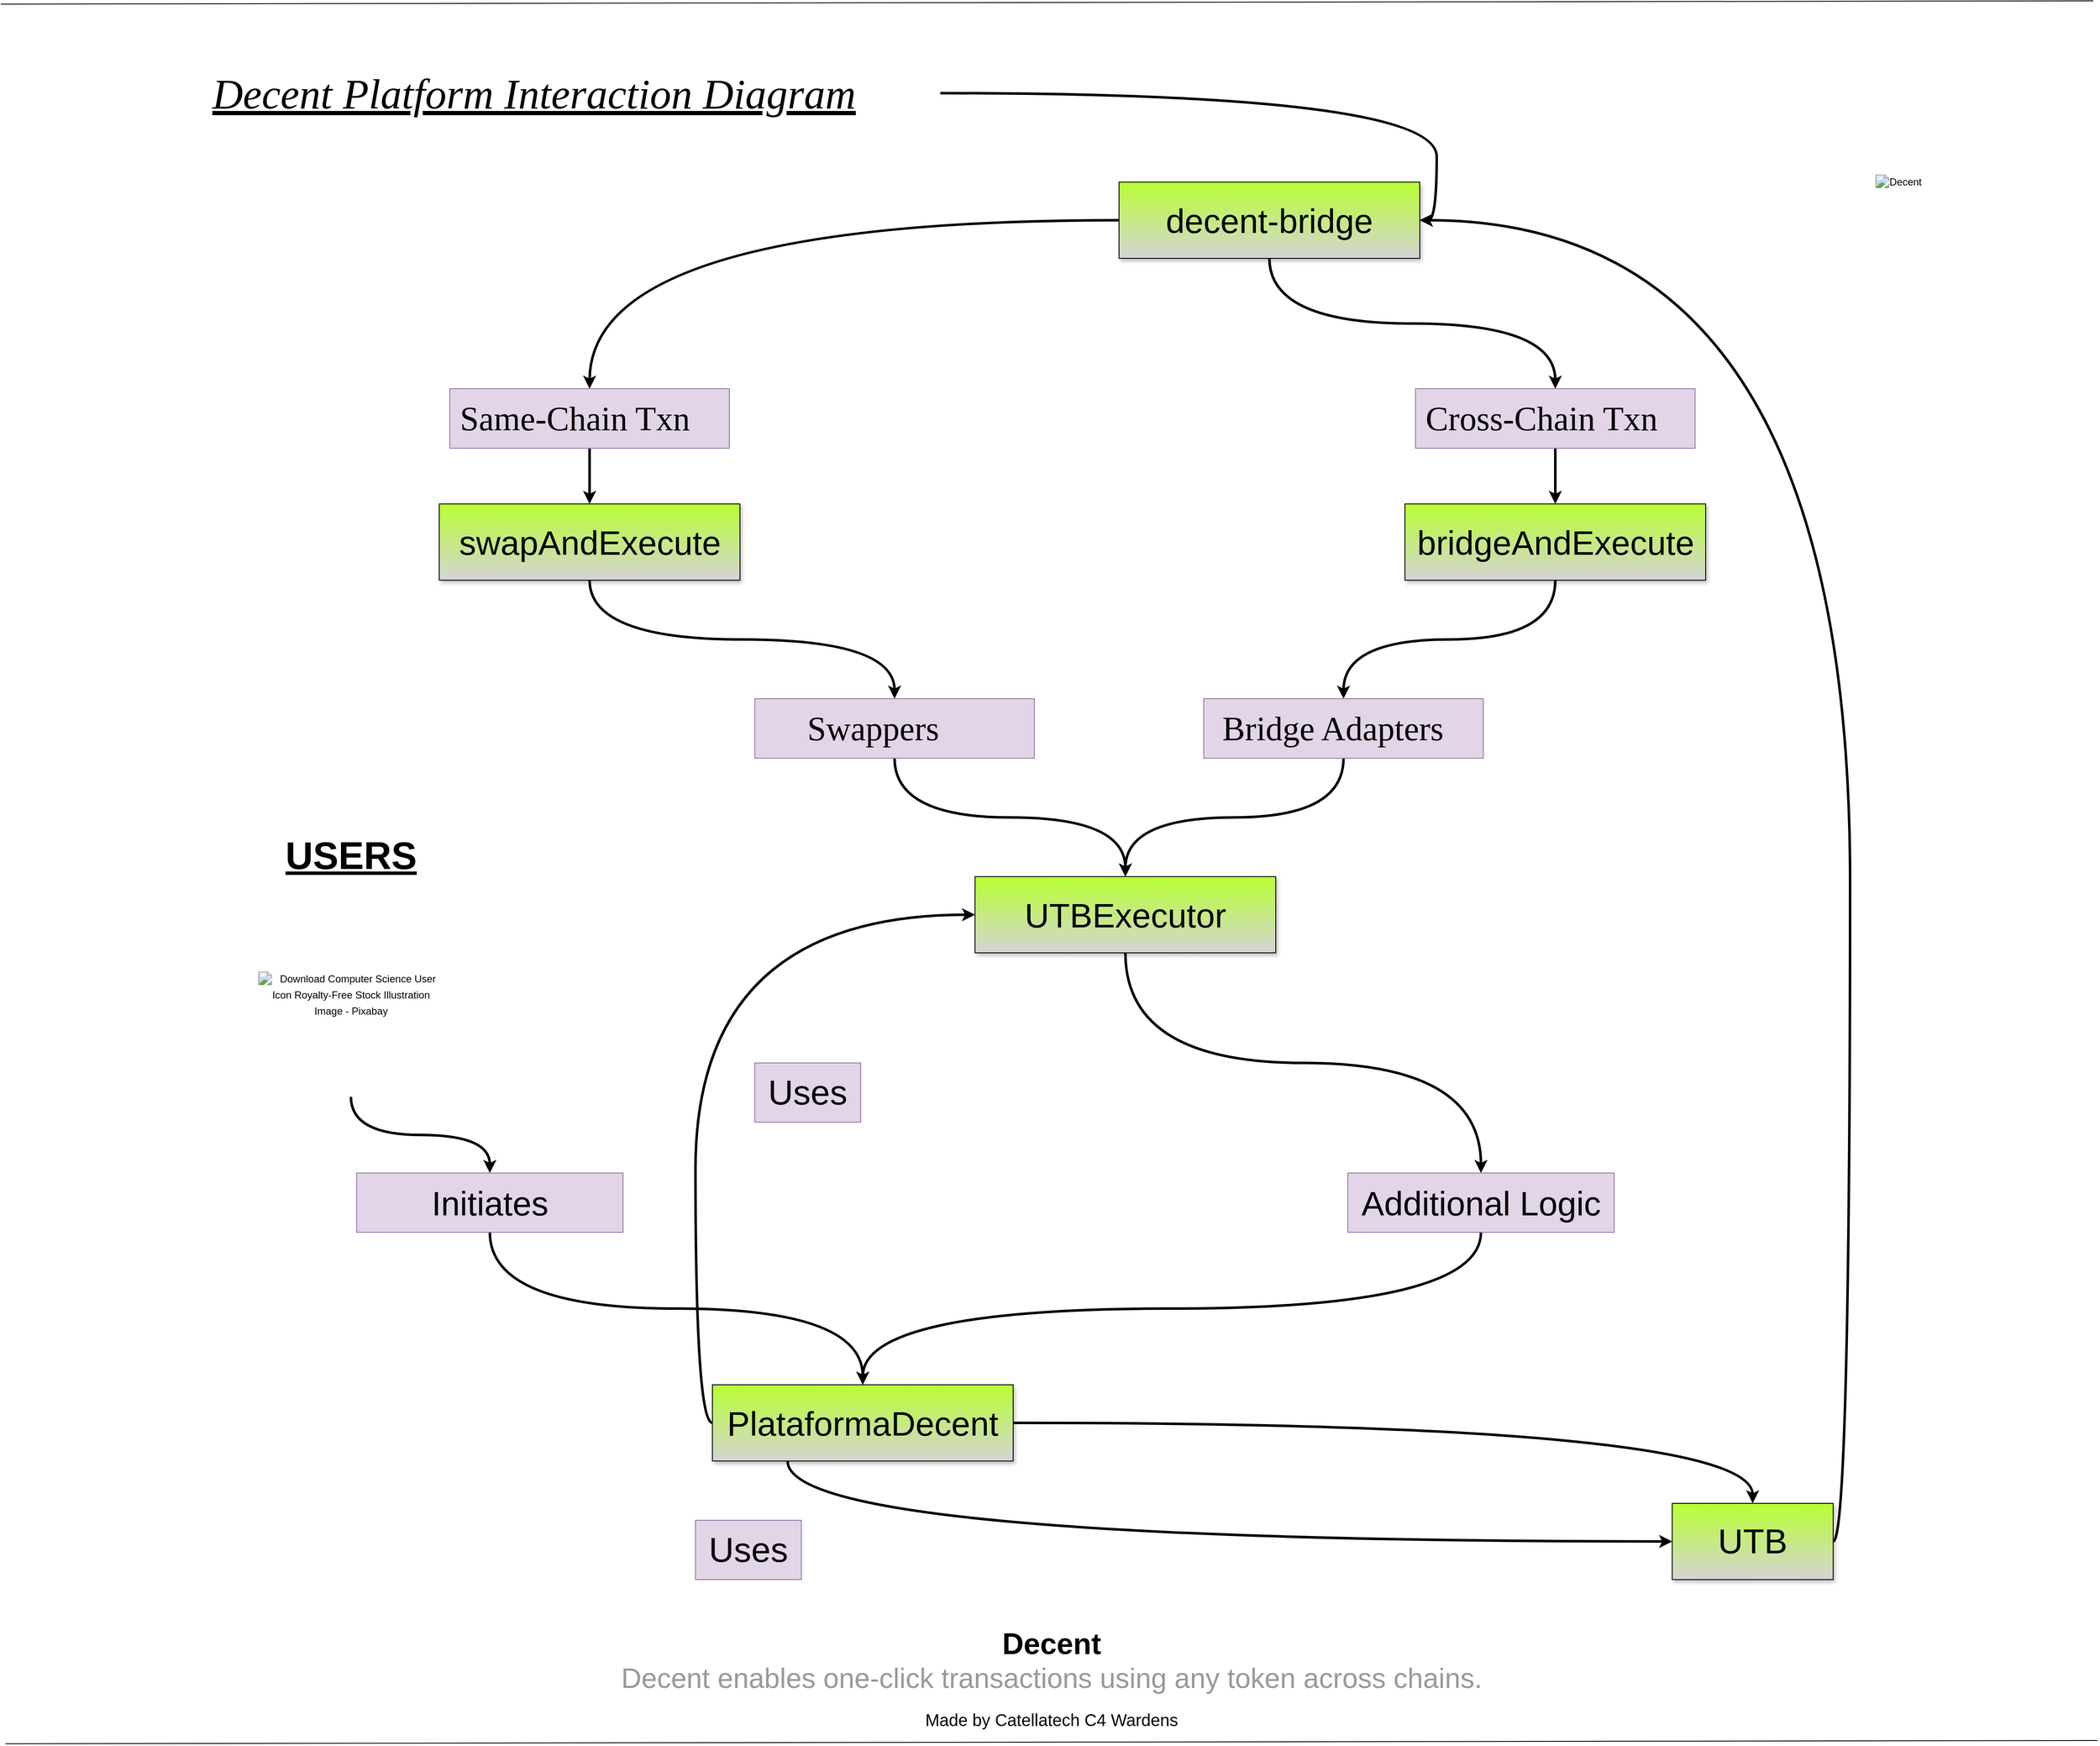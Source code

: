 <mxfile version="22.1.21" type="github">
  <diagram name="Página-1" id="PxZYrPaqiN6KwEoXF8KT">
    <mxGraphModel dx="2647" dy="1447" grid="1" gridSize="10" guides="1" tooltips="1" connect="1" arrows="1" fold="1" page="1" pageScale="1" pageWidth="827" pageHeight="1169" math="0" shadow="0">
      <root>
        <mxCell id="0" />
        <mxCell id="1" parent="0" />
        <mxCell id="PoxXWch9pccTHgpBu8H4-86" style="edgeStyle=orthogonalEdgeStyle;rounded=0;orthogonalLoop=1;jettySize=auto;html=1;exitX=1;exitY=0.5;exitDx=0;exitDy=0;entryX=1;entryY=0.5;entryDx=0;entryDy=0;fontFamily=Tahoma;fontSize=11;fontColor=default;curved=1;strokeWidth=3;" edge="1" parent="1" source="PoxXWch9pccTHgpBu8H4-3" target="PoxXWch9pccTHgpBu8H4-7">
          <mxGeometry relative="1" as="geometry" />
        </mxCell>
        <mxCell id="PoxXWch9pccTHgpBu8H4-3" value="&lt;font style=&quot;&quot;&gt;&lt;font color=&quot;#000000&quot; face=&quot;Verdana&quot; style=&quot;font-size: 50px;&quot;&gt;&lt;i&gt;&lt;u&gt;Decent Platform Interaction Diagram&lt;/u&gt;&lt;/i&gt;&lt;/font&gt;&lt;br&gt;&lt;/font&gt;" style="text;html=1;strokeColor=none;fillColor=none;align=center;verticalAlign=middle;whiteSpace=wrap;rounded=0;fontColor=#2B2B2B;" vertex="1" parent="1">
          <mxGeometry x="150" y="130" width="959" height="70" as="geometry" />
        </mxCell>
        <mxCell id="PoxXWch9pccTHgpBu8H4-4" value="" style="endArrow=none;html=1;rounded=0;" edge="1" parent="1">
          <mxGeometry relative="1" as="geometry">
            <mxPoint y="59.87" as="sourcePoint" />
            <mxPoint x="2470" y="56" as="targetPoint" />
          </mxGeometry>
        </mxCell>
        <mxCell id="PoxXWch9pccTHgpBu8H4-5" value="" style="resizable=0;html=1;whiteSpace=wrap;align=right;verticalAlign=bottom;" connectable="0" vertex="1" parent="PoxXWch9pccTHgpBu8H4-4">
          <mxGeometry x="1" relative="1" as="geometry" />
        </mxCell>
        <mxCell id="PoxXWch9pccTHgpBu8H4-88" style="edgeStyle=orthogonalEdgeStyle;shape=connector;curved=1;rounded=0;orthogonalLoop=1;jettySize=auto;html=1;exitX=0;exitY=0.5;exitDx=0;exitDy=0;entryX=0.5;entryY=0;entryDx=0;entryDy=0;labelBackgroundColor=default;strokeColor=default;strokeWidth=3;align=center;verticalAlign=middle;fontFamily=Tahoma;fontSize=11;fontColor=default;endArrow=classic;" edge="1" parent="1" source="PoxXWch9pccTHgpBu8H4-7" target="PoxXWch9pccTHgpBu8H4-10">
          <mxGeometry relative="1" as="geometry" />
        </mxCell>
        <mxCell id="PoxXWch9pccTHgpBu8H4-89" style="edgeStyle=orthogonalEdgeStyle;shape=connector;curved=1;rounded=0;orthogonalLoop=1;jettySize=auto;html=1;exitX=0.5;exitY=1;exitDx=0;exitDy=0;entryX=0.5;entryY=0;entryDx=0;entryDy=0;labelBackgroundColor=default;strokeColor=default;strokeWidth=3;align=center;verticalAlign=middle;fontFamily=Tahoma;fontSize=11;fontColor=default;endArrow=classic;" edge="1" parent="1" source="PoxXWch9pccTHgpBu8H4-7" target="PoxXWch9pccTHgpBu8H4-85">
          <mxGeometry relative="1" as="geometry" />
        </mxCell>
        <mxCell id="PoxXWch9pccTHgpBu8H4-7" value="&lt;div style=&quot;&quot;&gt;&lt;font style=&quot;font-size: 40px;&quot;&gt;decent-bridge&lt;/font&gt;&lt;br&gt;&lt;/div&gt;" style="rounded=0;whiteSpace=wrap;html=1;fontFamily=Helvetica;fontSize=11;fillColor=#B8FF33;align=center;strokeWidth=1;strokeColor=#000000;gradientColor=#D4D4D4;glass=0;shadow=1;fontColor=default;" vertex="1" parent="1">
          <mxGeometry x="1320" y="270" width="355" height="90" as="geometry" />
        </mxCell>
        <mxCell id="PoxXWch9pccTHgpBu8H4-92" style="edgeStyle=orthogonalEdgeStyle;shape=connector;curved=1;rounded=0;orthogonalLoop=1;jettySize=auto;html=1;exitX=0.5;exitY=1;exitDx=0;exitDy=0;entryX=0.5;entryY=0;entryDx=0;entryDy=0;labelBackgroundColor=default;strokeColor=default;strokeWidth=3;align=center;verticalAlign=middle;fontFamily=Tahoma;fontSize=11;fontColor=default;endArrow=classic;" edge="1" parent="1" source="PoxXWch9pccTHgpBu8H4-10" target="PoxXWch9pccTHgpBu8H4-90">
          <mxGeometry relative="1" as="geometry" />
        </mxCell>
        <mxCell id="PoxXWch9pccTHgpBu8H4-10" value="&lt;div style=&quot;text-align: center;&quot;&gt;&lt;font style=&quot;font-size: 40px;&quot;&gt;&amp;nbsp;Same-Chain Txn&lt;/font&gt;&lt;br&gt;&lt;/div&gt;" style="text;html=1;strokeColor=#9673a6;fillColor=#e1d5e7;align=left;verticalAlign=middle;whiteSpace=wrap;rounded=0;fontSize=11;fontFamily=Tahoma;" vertex="1" parent="1">
          <mxGeometry x="530" y="514" width="330" height="70.25" as="geometry" />
        </mxCell>
        <mxCell id="PoxXWch9pccTHgpBu8H4-11" value="&lt;span style=&quot;font-family: &amp;quot;Satoshi Variable&amp;quot;, sans-serif; font-size: 35px; font-weight: 700; background-color: initial;&quot;&gt;Decent&lt;/span&gt;&lt;br&gt;&lt;div style=&quot;font-size: 33px;&quot;&gt;&lt;/div&gt;&lt;font style=&quot;font-size: 33px;&quot;&gt;&lt;font color=&quot;#999999&quot;&gt;Decent enables one-click transactions using any token across chains.&lt;/font&gt;&lt;br&gt;&lt;/font&gt;" style="text;html=1;strokeColor=none;fillColor=none;align=center;verticalAlign=middle;whiteSpace=wrap;rounded=0;fontSize=11;fontFamily=Helvetica;fontColor=default;" vertex="1" parent="1">
          <mxGeometry x="683" y="1970" width="1115" height="90" as="geometry" />
        </mxCell>
        <mxCell id="PoxXWch9pccTHgpBu8H4-25" value="&lt;font style=&quot;font-size: 20px;&quot;&gt;Made by Catellatech C4 Wardens&lt;/font&gt;" style="text;html=1;strokeColor=none;fillColor=none;align=center;verticalAlign=middle;whiteSpace=wrap;rounded=0;" vertex="1" parent="1">
          <mxGeometry x="1083" y="2060" width="314.5" height="50" as="geometry" />
        </mxCell>
        <mxCell id="PoxXWch9pccTHgpBu8H4-26" value="" style="endArrow=none;html=1;rounded=0;" edge="1" parent="1">
          <mxGeometry relative="1" as="geometry">
            <mxPoint x="5.25" y="2113.87" as="sourcePoint" />
            <mxPoint x="2475.25" y="2110" as="targetPoint" />
          </mxGeometry>
        </mxCell>
        <mxCell id="PoxXWch9pccTHgpBu8H4-27" value="" style="resizable=0;html=1;whiteSpace=wrap;align=right;verticalAlign=bottom;" connectable="0" vertex="1" parent="PoxXWch9pccTHgpBu8H4-26">
          <mxGeometry x="1" relative="1" as="geometry" />
        </mxCell>
        <mxCell id="PoxXWch9pccTHgpBu8H4-84" value="&lt;div style=&quot;&quot;&gt;&lt;div style=&quot;line-height: 19px;&quot;&gt;&lt;img alt=&quot;Decent&quot; src=&quot;https://code4rena.com/_next/image?url=https%3A%2F%2Fstorage.googleapis.com%2Fcdn-c4-uploads-v0%2Fuploads%2FiLkzmJ26ue3.0&amp;amp;w=256&amp;amp;q=75&quot;&gt;&lt;br&gt;&lt;/div&gt;&lt;/div&gt;" style="text;html=1;strokeColor=none;fillColor=none;align=center;verticalAlign=middle;whiteSpace=wrap;rounded=0;" vertex="1" parent="1">
          <mxGeometry x="2130" y="150" width="221" height="240" as="geometry" />
        </mxCell>
        <mxCell id="PoxXWch9pccTHgpBu8H4-94" style="edgeStyle=orthogonalEdgeStyle;shape=connector;curved=1;rounded=0;orthogonalLoop=1;jettySize=auto;html=1;exitX=0.5;exitY=1;exitDx=0;exitDy=0;labelBackgroundColor=default;strokeColor=default;strokeWidth=3;align=center;verticalAlign=middle;fontFamily=Tahoma;fontSize=11;fontColor=default;endArrow=classic;" edge="1" parent="1" source="PoxXWch9pccTHgpBu8H4-85" target="PoxXWch9pccTHgpBu8H4-93">
          <mxGeometry relative="1" as="geometry" />
        </mxCell>
        <mxCell id="PoxXWch9pccTHgpBu8H4-85" value="&lt;div style=&quot;text-align: center;&quot;&gt;&lt;font style=&quot;font-size: 40px;&quot;&gt;&amp;nbsp;Cross-Chain Txn&lt;/font&gt;&lt;br&gt;&lt;/div&gt;" style="text;html=1;strokeColor=#9673a6;fillColor=#e1d5e7;align=left;verticalAlign=middle;whiteSpace=wrap;rounded=0;fontSize=11;fontFamily=Tahoma;" vertex="1" parent="1">
          <mxGeometry x="1670" y="514" width="330" height="70.25" as="geometry" />
        </mxCell>
        <mxCell id="PoxXWch9pccTHgpBu8H4-97" style="edgeStyle=orthogonalEdgeStyle;shape=connector;curved=1;rounded=0;orthogonalLoop=1;jettySize=auto;html=1;exitX=0.5;exitY=1;exitDx=0;exitDy=0;entryX=0.5;entryY=0;entryDx=0;entryDy=0;labelBackgroundColor=default;strokeColor=default;strokeWidth=3;align=center;verticalAlign=middle;fontFamily=Tahoma;fontSize=11;fontColor=default;endArrow=classic;" edge="1" parent="1" source="PoxXWch9pccTHgpBu8H4-90" target="PoxXWch9pccTHgpBu8H4-95">
          <mxGeometry relative="1" as="geometry" />
        </mxCell>
        <mxCell id="PoxXWch9pccTHgpBu8H4-90" value="&lt;div style=&quot;&quot;&gt;&lt;font style=&quot;font-size: 40px;&quot;&gt;swapAndExecute&lt;/font&gt;&lt;br&gt;&lt;/div&gt;" style="rounded=0;whiteSpace=wrap;html=1;fontFamily=Helvetica;fontSize=11;fillColor=#B8FF33;align=center;strokeWidth=1;strokeColor=#000000;gradientColor=#D4D4D4;glass=0;shadow=1;fontColor=default;" vertex="1" parent="1">
          <mxGeometry x="517.5" y="650" width="355" height="90" as="geometry" />
        </mxCell>
        <mxCell id="PoxXWch9pccTHgpBu8H4-98" style="edgeStyle=orthogonalEdgeStyle;shape=connector;curved=1;rounded=0;orthogonalLoop=1;jettySize=auto;html=1;exitX=0.5;exitY=1;exitDx=0;exitDy=0;entryX=0.5;entryY=0;entryDx=0;entryDy=0;labelBackgroundColor=default;strokeColor=default;strokeWidth=3;align=center;verticalAlign=middle;fontFamily=Tahoma;fontSize=11;fontColor=default;endArrow=classic;" edge="1" parent="1" source="PoxXWch9pccTHgpBu8H4-93" target="PoxXWch9pccTHgpBu8H4-96">
          <mxGeometry relative="1" as="geometry" />
        </mxCell>
        <mxCell id="PoxXWch9pccTHgpBu8H4-93" value="&lt;div style=&quot;&quot;&gt;&lt;font style=&quot;font-size: 40px;&quot;&gt;bridgeAndExecute&lt;/font&gt;&lt;br&gt;&lt;/div&gt;" style="rounded=0;whiteSpace=wrap;html=1;fontFamily=Helvetica;fontSize=11;fillColor=#B8FF33;align=center;strokeWidth=1;strokeColor=#000000;gradientColor=#D4D4D4;glass=0;shadow=1;fontColor=default;" vertex="1" parent="1">
          <mxGeometry x="1657.5" y="650" width="355" height="90" as="geometry" />
        </mxCell>
        <mxCell id="PoxXWch9pccTHgpBu8H4-100" style="edgeStyle=orthogonalEdgeStyle;shape=connector;curved=1;rounded=0;orthogonalLoop=1;jettySize=auto;html=1;exitX=0.5;exitY=1;exitDx=0;exitDy=0;entryX=0.5;entryY=0;entryDx=0;entryDy=0;labelBackgroundColor=default;strokeColor=default;strokeWidth=3;align=center;verticalAlign=middle;fontFamily=Tahoma;fontSize=11;fontColor=default;endArrow=classic;" edge="1" parent="1" source="PoxXWch9pccTHgpBu8H4-95" target="PoxXWch9pccTHgpBu8H4-99">
          <mxGeometry relative="1" as="geometry" />
        </mxCell>
        <mxCell id="PoxXWch9pccTHgpBu8H4-95" value="&lt;div style=&quot;text-align: center;&quot;&gt;&lt;font style=&quot;font-size: 40px;&quot;&gt;&amp;nbsp; &amp;nbsp; &amp;nbsp; Swappers&lt;/font&gt;&lt;br&gt;&lt;/div&gt;" style="text;html=1;strokeColor=#9673a6;fillColor=#e1d5e7;align=left;verticalAlign=middle;whiteSpace=wrap;rounded=0;fontSize=11;fontFamily=Tahoma;" vertex="1" parent="1">
          <mxGeometry x="890" y="880" width="330" height="70.25" as="geometry" />
        </mxCell>
        <mxCell id="PoxXWch9pccTHgpBu8H4-102" style="edgeStyle=orthogonalEdgeStyle;shape=connector;curved=1;rounded=0;orthogonalLoop=1;jettySize=auto;html=1;exitX=0.5;exitY=1;exitDx=0;exitDy=0;entryX=0.5;entryY=0;entryDx=0;entryDy=0;labelBackgroundColor=default;strokeColor=default;strokeWidth=3;align=center;verticalAlign=middle;fontFamily=Tahoma;fontSize=11;fontColor=default;endArrow=classic;" edge="1" parent="1" source="PoxXWch9pccTHgpBu8H4-96" target="PoxXWch9pccTHgpBu8H4-99">
          <mxGeometry relative="1" as="geometry" />
        </mxCell>
        <mxCell id="PoxXWch9pccTHgpBu8H4-96" value="&lt;div style=&quot;text-align: center;&quot;&gt;&lt;font style=&quot;font-size: 40px;&quot;&gt;&amp;nbsp; Bridge Adapters&lt;/font&gt;&lt;br&gt;&lt;/div&gt;" style="text;html=1;strokeColor=#9673a6;fillColor=#e1d5e7;align=left;verticalAlign=middle;whiteSpace=wrap;rounded=0;fontSize=11;fontFamily=Tahoma;" vertex="1" parent="1">
          <mxGeometry x="1420" y="880" width="330" height="70.25" as="geometry" />
        </mxCell>
        <mxCell id="PoxXWch9pccTHgpBu8H4-112" style="edgeStyle=orthogonalEdgeStyle;shape=connector;curved=1;rounded=0;orthogonalLoop=1;jettySize=auto;html=1;exitX=0.5;exitY=1;exitDx=0;exitDy=0;entryX=0.5;entryY=0;entryDx=0;entryDy=0;labelBackgroundColor=default;strokeColor=default;strokeWidth=3;align=center;verticalAlign=middle;fontFamily=Tahoma;fontSize=11;fontColor=default;endArrow=classic;" edge="1" parent="1" source="PoxXWch9pccTHgpBu8H4-99" target="PoxXWch9pccTHgpBu8H4-108">
          <mxGeometry relative="1" as="geometry" />
        </mxCell>
        <mxCell id="PoxXWch9pccTHgpBu8H4-99" value="&lt;div style=&quot;&quot;&gt;&lt;font style=&quot;font-size: 40px;&quot;&gt;UTBExecutor&lt;/font&gt;&lt;br&gt;&lt;/div&gt;" style="rounded=0;whiteSpace=wrap;html=1;fontFamily=Helvetica;fontSize=11;fillColor=#B8FF33;align=center;strokeWidth=1;strokeColor=#000000;gradientColor=#D4D4D4;glass=0;shadow=1;fontColor=default;" vertex="1" parent="1">
          <mxGeometry x="1150" y="1090" width="355" height="90" as="geometry" />
        </mxCell>
        <mxCell id="PoxXWch9pccTHgpBu8H4-107" style="edgeStyle=orthogonalEdgeStyle;shape=connector;curved=1;rounded=0;orthogonalLoop=1;jettySize=auto;html=1;exitX=0.5;exitY=1;exitDx=0;exitDy=0;entryX=0.5;entryY=0;entryDx=0;entryDy=0;labelBackgroundColor=default;strokeColor=default;strokeWidth=3;align=center;verticalAlign=middle;fontFamily=Tahoma;fontSize=11;fontColor=default;endArrow=classic;" edge="1" parent="1" source="PoxXWch9pccTHgpBu8H4-103" target="PoxXWch9pccTHgpBu8H4-106">
          <mxGeometry relative="1" as="geometry" />
        </mxCell>
        <mxCell id="PoxXWch9pccTHgpBu8H4-103" value="&lt;div style=&quot;&quot;&gt;&lt;div style=&quot;line-height: 19px;&quot;&gt;&lt;img alt=&quot;Download Computer Science User Icon Royalty-Free Stock Illustration Image -  Pixabay&quot; src=&quot;https://encrypted-tbn0.gstatic.com/images?q=tbn:ANd9GcSc7ZIHfPTIXGBgil22j80qHIFyMFleSO1tOw&amp;amp;usqp=CAU&quot;&gt;&lt;br&gt;&lt;/div&gt;&lt;/div&gt;" style="text;html=1;strokeColor=none;fillColor=none;align=center;verticalAlign=middle;whiteSpace=wrap;rounded=0;" vertex="1" parent="1">
          <mxGeometry x="302.75" y="1110" width="221" height="240" as="geometry" />
        </mxCell>
        <mxCell id="PoxXWch9pccTHgpBu8H4-104" value="&lt;font size=&quot;1&quot; style=&quot;&quot;&gt;&lt;b style=&quot;&quot;&gt;&lt;u style=&quot;font-size: 45px;&quot;&gt;USERS&lt;/u&gt;&lt;/b&gt;&lt;/font&gt;" style="text;html=1;strokeColor=none;fillColor=none;align=center;verticalAlign=middle;whiteSpace=wrap;rounded=0;" vertex="1" parent="1">
          <mxGeometry x="256" y="1040" width="314.5" height="50" as="geometry" />
        </mxCell>
        <mxCell id="PoxXWch9pccTHgpBu8H4-113" style="edgeStyle=orthogonalEdgeStyle;shape=connector;curved=1;rounded=0;orthogonalLoop=1;jettySize=auto;html=1;exitX=0.5;exitY=1;exitDx=0;exitDy=0;entryX=0.5;entryY=0;entryDx=0;entryDy=0;labelBackgroundColor=default;strokeColor=default;strokeWidth=3;align=center;verticalAlign=middle;fontFamily=Tahoma;fontSize=11;fontColor=default;endArrow=classic;" edge="1" parent="1" source="PoxXWch9pccTHgpBu8H4-106" target="PoxXWch9pccTHgpBu8H4-111">
          <mxGeometry relative="1" as="geometry" />
        </mxCell>
        <mxCell id="PoxXWch9pccTHgpBu8H4-106" value="&lt;font style=&quot;font-size: 40px;&quot;&gt;Initiates&lt;/font&gt;" style="text;html=1;strokeColor=#9673a6;fillColor=#e1d5e7;align=center;verticalAlign=middle;whiteSpace=wrap;rounded=0;" vertex="1" parent="1">
          <mxGeometry x="420" y="1440" width="314.5" height="70" as="geometry" />
        </mxCell>
        <mxCell id="PoxXWch9pccTHgpBu8H4-115" style="edgeStyle=orthogonalEdgeStyle;shape=connector;curved=1;rounded=0;orthogonalLoop=1;jettySize=auto;html=1;exitX=0.5;exitY=1;exitDx=0;exitDy=0;entryX=0.5;entryY=0;entryDx=0;entryDy=0;labelBackgroundColor=default;strokeColor=default;strokeWidth=3;align=center;verticalAlign=middle;fontFamily=Tahoma;fontSize=11;fontColor=default;endArrow=classic;" edge="1" parent="1" source="PoxXWch9pccTHgpBu8H4-108" target="PoxXWch9pccTHgpBu8H4-111">
          <mxGeometry relative="1" as="geometry" />
        </mxCell>
        <mxCell id="PoxXWch9pccTHgpBu8H4-108" value="&lt;font style=&quot;font-size: 40px;&quot;&gt;Additional Logic&lt;/font&gt;" style="text;html=1;strokeColor=#9673a6;fillColor=#e1d5e7;align=center;verticalAlign=middle;whiteSpace=wrap;rounded=0;" vertex="1" parent="1">
          <mxGeometry x="1590" y="1440" width="314.5" height="70" as="geometry" />
        </mxCell>
        <mxCell id="PoxXWch9pccTHgpBu8H4-120" style="edgeStyle=orthogonalEdgeStyle;shape=connector;curved=1;rounded=0;orthogonalLoop=1;jettySize=auto;html=1;exitX=1;exitY=0.5;exitDx=0;exitDy=0;entryX=0.5;entryY=0;entryDx=0;entryDy=0;labelBackgroundColor=default;strokeColor=default;strokeWidth=3;align=center;verticalAlign=middle;fontFamily=Tahoma;fontSize=11;fontColor=default;endArrow=classic;" edge="1" parent="1" source="PoxXWch9pccTHgpBu8H4-111" target="PoxXWch9pccTHgpBu8H4-119">
          <mxGeometry relative="1" as="geometry" />
        </mxCell>
        <mxCell id="PoxXWch9pccTHgpBu8H4-123" style="edgeStyle=orthogonalEdgeStyle;shape=connector;curved=1;rounded=0;orthogonalLoop=1;jettySize=auto;html=1;exitX=0.25;exitY=1;exitDx=0;exitDy=0;entryX=0;entryY=0.5;entryDx=0;entryDy=0;labelBackgroundColor=default;strokeColor=default;strokeWidth=3;align=center;verticalAlign=middle;fontFamily=Tahoma;fontSize=11;fontColor=default;endArrow=classic;" edge="1" parent="1" source="PoxXWch9pccTHgpBu8H4-111" target="PoxXWch9pccTHgpBu8H4-119">
          <mxGeometry relative="1" as="geometry" />
        </mxCell>
        <mxCell id="PoxXWch9pccTHgpBu8H4-127" style="edgeStyle=orthogonalEdgeStyle;shape=connector;curved=1;rounded=0;orthogonalLoop=1;jettySize=auto;html=1;exitX=0;exitY=0.5;exitDx=0;exitDy=0;entryX=0;entryY=0.5;entryDx=0;entryDy=0;labelBackgroundColor=default;strokeColor=default;strokeWidth=3;align=center;verticalAlign=middle;fontFamily=Tahoma;fontSize=11;fontColor=default;endArrow=classic;" edge="1" parent="1" source="PoxXWch9pccTHgpBu8H4-111" target="PoxXWch9pccTHgpBu8H4-99">
          <mxGeometry relative="1" as="geometry" />
        </mxCell>
        <mxCell id="PoxXWch9pccTHgpBu8H4-111" value="&lt;div style=&quot;&quot;&gt;&lt;font style=&quot;font-size: 40px;&quot;&gt;PlataformaDecent&lt;/font&gt;&lt;br&gt;&lt;/div&gt;" style="rounded=0;whiteSpace=wrap;html=1;fontFamily=Helvetica;fontSize=11;fillColor=#B8FF33;align=center;strokeWidth=1;strokeColor=#000000;gradientColor=#D4D4D4;glass=0;shadow=1;fontColor=default;" vertex="1" parent="1">
          <mxGeometry x="840" y="1690" width="355" height="90" as="geometry" />
        </mxCell>
        <mxCell id="PoxXWch9pccTHgpBu8H4-116" value="&lt;font style=&quot;font-size: 41px;&quot;&gt;Uses&lt;/font&gt;" style="text;html=1;strokeColor=#9673a6;fillColor=#e1d5e7;align=center;verticalAlign=middle;whiteSpace=wrap;rounded=0;" vertex="1" parent="1">
          <mxGeometry x="890" y="1310" width="125" height="70" as="geometry" />
        </mxCell>
        <mxCell id="PoxXWch9pccTHgpBu8H4-118" value="&lt;font style=&quot;font-size: 41px;&quot;&gt;Uses&lt;/font&gt;" style="text;html=1;strokeColor=#9673a6;fillColor=#e1d5e7;align=center;verticalAlign=middle;whiteSpace=wrap;rounded=0;" vertex="1" parent="1">
          <mxGeometry x="820" y="1850" width="125" height="70" as="geometry" />
        </mxCell>
        <mxCell id="PoxXWch9pccTHgpBu8H4-125" style="edgeStyle=orthogonalEdgeStyle;shape=connector;curved=1;rounded=0;orthogonalLoop=1;jettySize=auto;html=1;exitX=1;exitY=0.5;exitDx=0;exitDy=0;entryX=1;entryY=0.5;entryDx=0;entryDy=0;labelBackgroundColor=default;strokeColor=default;strokeWidth=3;align=center;verticalAlign=middle;fontFamily=Tahoma;fontSize=11;fontColor=default;endArrow=classic;" edge="1" parent="1" source="PoxXWch9pccTHgpBu8H4-119" target="PoxXWch9pccTHgpBu8H4-7">
          <mxGeometry relative="1" as="geometry" />
        </mxCell>
        <mxCell id="PoxXWch9pccTHgpBu8H4-119" value="&lt;div style=&quot;&quot;&gt;&lt;font style=&quot;font-size: 41px;&quot;&gt;UTB&lt;/font&gt;&lt;br&gt;&lt;/div&gt;" style="rounded=0;whiteSpace=wrap;html=1;fontFamily=Helvetica;fontSize=11;fillColor=#B8FF33;align=center;strokeWidth=1;strokeColor=#000000;gradientColor=#D4D4D4;glass=0;shadow=1;fontColor=default;" vertex="1" parent="1">
          <mxGeometry x="1973" y="1830" width="190" height="90" as="geometry" />
        </mxCell>
      </root>
    </mxGraphModel>
  </diagram>
</mxfile>
